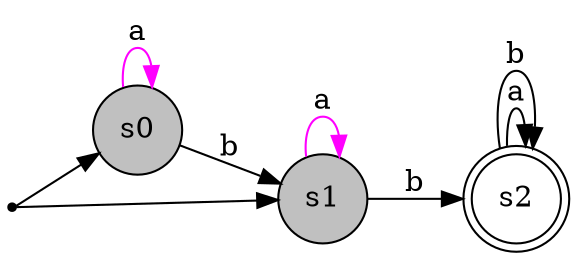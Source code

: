 digraph maquina_de_estados { 
	rankdir=LR;
	size="10"
	node [shape = doublecircle];
	s2
	node [shape = point];
	p
	node [shape = circle];
	p -> s0
	p -> s1
	node [shape = circle];
	s0[style=filled, fillcolor=gray]
	s1[style=filled, fillcolor=gray]
	s0 -> s0[label = "a"][color=magenta];
	s0 -> s1[label = "b"][color=black];
	s1 -> s1[label = "a"][color=magenta];
	s1 -> s2[label = "b"][color=black];
	s2 -> s2[label = "a"][color=black];
	s2 -> s2[label = "b"][color=black];
	}